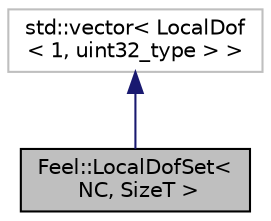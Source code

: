 digraph "Feel::LocalDofSet&lt; NC, SizeT &gt;"
{
 // LATEX_PDF_SIZE
  edge [fontname="Helvetica",fontsize="10",labelfontname="Helvetica",labelfontsize="10"];
  node [fontname="Helvetica",fontsize="10",shape=record];
  Node1 [label="Feel::LocalDofSet\<\l NC, SizeT \>",height=0.2,width=0.4,color="black", fillcolor="grey75", style="filled", fontcolor="black",tooltip=" "];
  Node2 -> Node1 [dir="back",color="midnightblue",fontsize="10",style="solid",fontname="Helvetica"];
  Node2 [label="std::vector\< LocalDof\l\< 1, uint32_type \> \>",height=0.2,width=0.4,color="grey75", fillcolor="white", style="filled",tooltip="STL class."];
}
